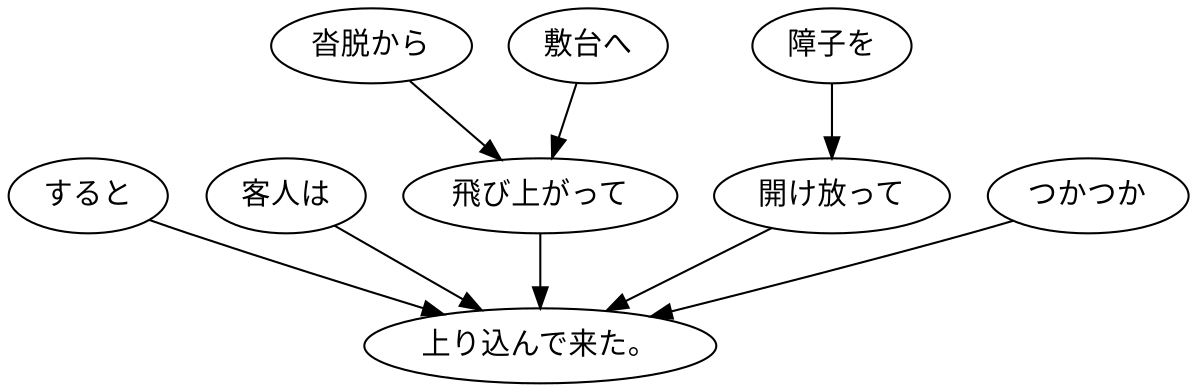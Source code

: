 digraph graph5856 {
	node0 [label="すると"];
	node1 [label="客人は"];
	node2 [label="沓脱から"];
	node3 [label="敷台へ"];
	node4 [label="飛び上がって"];
	node5 [label="障子を"];
	node6 [label="開け放って"];
	node7 [label="つかつか"];
	node8 [label="上り込んで来た。"];
	node0 -> node8;
	node1 -> node8;
	node2 -> node4;
	node3 -> node4;
	node4 -> node8;
	node5 -> node6;
	node6 -> node8;
	node7 -> node8;
}
